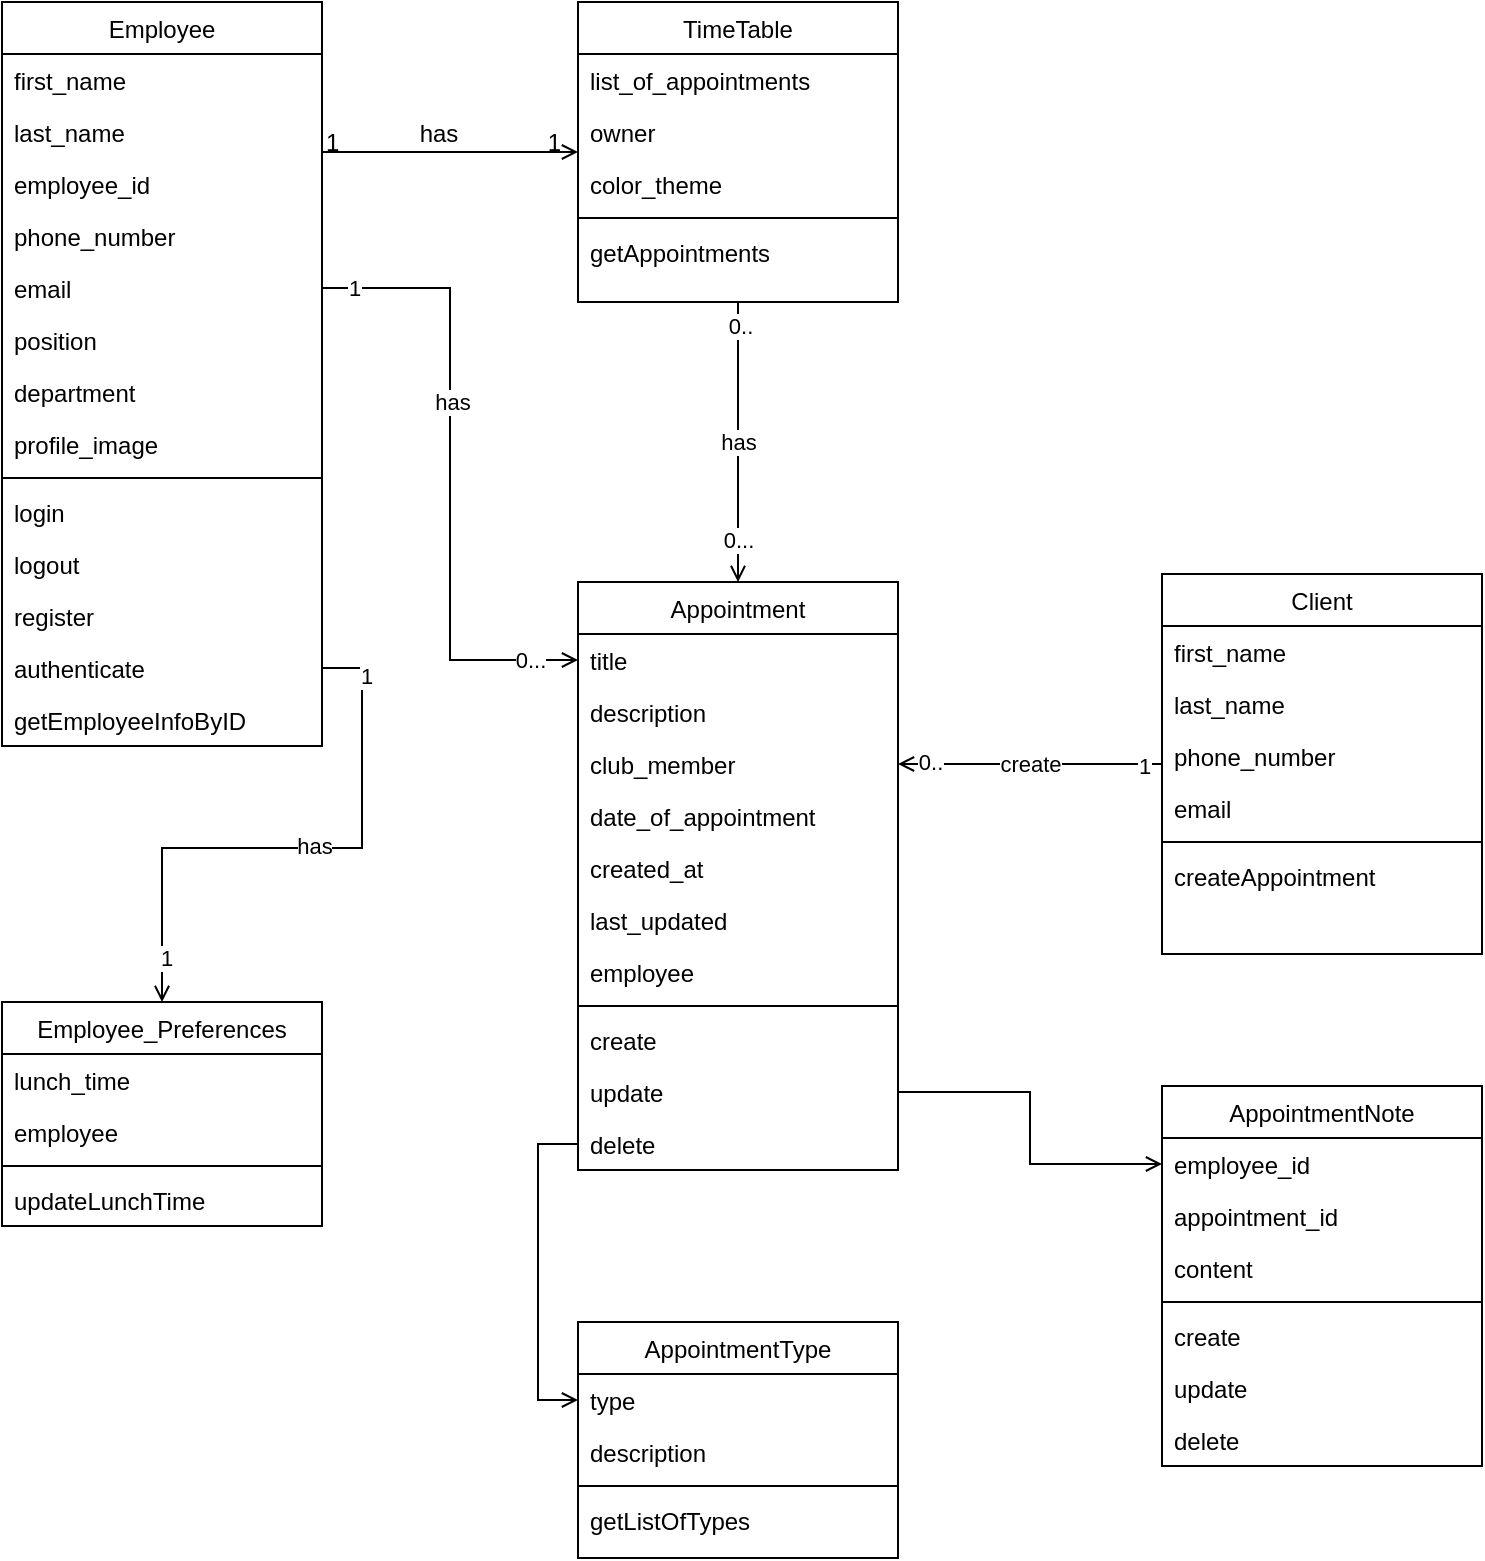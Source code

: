 <mxfile version="14.1.8" type="device"><diagram id="C5RBs43oDa-KdzZeNtuy" name="Page-1"><mxGraphModel dx="326" dy="591" grid="1" gridSize="10" guides="1" tooltips="1" connect="1" arrows="1" fold="1" page="1" pageScale="1" pageWidth="827" pageHeight="1169" math="0" shadow="0"><root><mxCell id="WIyWlLk6GJQsqaUBKTNV-0"/><mxCell id="WIyWlLk6GJQsqaUBKTNV-1" parent="WIyWlLk6GJQsqaUBKTNV-0"/><mxCell id="zkfFHV4jXpPFQw0GAbJ--0" value="Employee" style="swimlane;fontStyle=0;align=center;verticalAlign=top;childLayout=stackLayout;horizontal=1;startSize=26;horizontalStack=0;resizeParent=1;resizeLast=0;collapsible=1;marginBottom=0;rounded=0;shadow=0;strokeWidth=1;" parent="WIyWlLk6GJQsqaUBKTNV-1" vertex="1"><mxGeometry x="220" y="120" width="160" height="372" as="geometry"><mxRectangle x="230" y="140" width="160" height="26" as="alternateBounds"/></mxGeometry></mxCell><mxCell id="zkfFHV4jXpPFQw0GAbJ--1" value="first_name" style="text;align=left;verticalAlign=top;spacingLeft=4;spacingRight=4;overflow=hidden;rotatable=0;points=[[0,0.5],[1,0.5]];portConstraint=eastwest;" parent="zkfFHV4jXpPFQw0GAbJ--0" vertex="1"><mxGeometry y="26" width="160" height="26" as="geometry"/></mxCell><mxCell id="zkfFHV4jXpPFQw0GAbJ--2" value="last_name" style="text;align=left;verticalAlign=top;spacingLeft=4;spacingRight=4;overflow=hidden;rotatable=0;points=[[0,0.5],[1,0.5]];portConstraint=eastwest;rounded=0;shadow=0;html=0;" parent="zkfFHV4jXpPFQw0GAbJ--0" vertex="1"><mxGeometry y="52" width="160" height="26" as="geometry"/></mxCell><mxCell id="V07D7PWzwL2_i8TkYuKt-7" value="employee_id" style="text;align=left;verticalAlign=top;spacingLeft=4;spacingRight=4;overflow=hidden;rotatable=0;points=[[0,0.5],[1,0.5]];portConstraint=eastwest;rounded=0;shadow=0;html=0;" parent="zkfFHV4jXpPFQw0GAbJ--0" vertex="1"><mxGeometry y="78" width="160" height="26" as="geometry"/></mxCell><mxCell id="V07D7PWzwL2_i8TkYuKt-2" value="phone_number" style="text;align=left;verticalAlign=top;spacingLeft=4;spacingRight=4;overflow=hidden;rotatable=0;points=[[0,0.5],[1,0.5]];portConstraint=eastwest;rounded=0;shadow=0;html=0;" parent="zkfFHV4jXpPFQw0GAbJ--0" vertex="1"><mxGeometry y="104" width="160" height="26" as="geometry"/></mxCell><mxCell id="zkfFHV4jXpPFQw0GAbJ--3" value="email" style="text;align=left;verticalAlign=top;spacingLeft=4;spacingRight=4;overflow=hidden;rotatable=0;points=[[0,0.5],[1,0.5]];portConstraint=eastwest;rounded=0;shadow=0;html=0;" parent="zkfFHV4jXpPFQw0GAbJ--0" vertex="1"><mxGeometry y="130" width="160" height="26" as="geometry"/></mxCell><mxCell id="V07D7PWzwL2_i8TkYuKt-0" value="position" style="text;align=left;verticalAlign=top;spacingLeft=4;spacingRight=4;overflow=hidden;rotatable=0;points=[[0,0.5],[1,0.5]];portConstraint=eastwest;rounded=0;shadow=0;html=0;" parent="zkfFHV4jXpPFQw0GAbJ--0" vertex="1"><mxGeometry y="156" width="160" height="26" as="geometry"/></mxCell><mxCell id="V07D7PWzwL2_i8TkYuKt-1" value="department" style="text;align=left;verticalAlign=top;spacingLeft=4;spacingRight=4;overflow=hidden;rotatable=0;points=[[0,0.5],[1,0.5]];portConstraint=eastwest;rounded=0;shadow=0;html=0;" parent="zkfFHV4jXpPFQw0GAbJ--0" vertex="1"><mxGeometry y="182" width="160" height="26" as="geometry"/></mxCell><mxCell id="V07D7PWzwL2_i8TkYuKt-4" value="profile_image" style="text;align=left;verticalAlign=top;spacingLeft=4;spacingRight=4;overflow=hidden;rotatable=0;points=[[0,0.5],[1,0.5]];portConstraint=eastwest;rounded=0;shadow=0;html=0;" parent="zkfFHV4jXpPFQw0GAbJ--0" vertex="1"><mxGeometry y="208" width="160" height="26" as="geometry"/></mxCell><mxCell id="zkfFHV4jXpPFQw0GAbJ--4" value="" style="line;html=1;strokeWidth=1;align=left;verticalAlign=middle;spacingTop=-1;spacingLeft=3;spacingRight=3;rotatable=0;labelPosition=right;points=[];portConstraint=eastwest;" parent="zkfFHV4jXpPFQw0GAbJ--0" vertex="1"><mxGeometry y="234" width="160" height="8" as="geometry"/></mxCell><mxCell id="zkfFHV4jXpPFQw0GAbJ--5" value="login" style="text;align=left;verticalAlign=top;spacingLeft=4;spacingRight=4;overflow=hidden;rotatable=0;points=[[0,0.5],[1,0.5]];portConstraint=eastwest;" parent="zkfFHV4jXpPFQw0GAbJ--0" vertex="1"><mxGeometry y="242" width="160" height="26" as="geometry"/></mxCell><mxCell id="V07D7PWzwL2_i8TkYuKt-3" value="logout" style="text;align=left;verticalAlign=top;spacingLeft=4;spacingRight=4;overflow=hidden;rotatable=0;points=[[0,0.5],[1,0.5]];portConstraint=eastwest;" parent="zkfFHV4jXpPFQw0GAbJ--0" vertex="1"><mxGeometry y="268" width="160" height="26" as="geometry"/></mxCell><mxCell id="V07D7PWzwL2_i8TkYuKt-8" value="register" style="text;align=left;verticalAlign=top;spacingLeft=4;spacingRight=4;overflow=hidden;rotatable=0;points=[[0,0.5],[1,0.5]];portConstraint=eastwest;" parent="zkfFHV4jXpPFQw0GAbJ--0" vertex="1"><mxGeometry y="294" width="160" height="26" as="geometry"/></mxCell><mxCell id="V07D7PWzwL2_i8TkYuKt-5" value="authenticate" style="text;align=left;verticalAlign=top;spacingLeft=4;spacingRight=4;overflow=hidden;rotatable=0;points=[[0,0.5],[1,0.5]];portConstraint=eastwest;" parent="zkfFHV4jXpPFQw0GAbJ--0" vertex="1"><mxGeometry y="320" width="160" height="26" as="geometry"/></mxCell><mxCell id="V07D7PWzwL2_i8TkYuKt-6" value="getEmployeeInfoByID" style="text;align=left;verticalAlign=top;spacingLeft=4;spacingRight=4;overflow=hidden;rotatable=0;points=[[0,0.5],[1,0.5]];portConstraint=eastwest;" parent="zkfFHV4jXpPFQw0GAbJ--0" vertex="1"><mxGeometry y="346" width="160" height="26" as="geometry"/></mxCell><mxCell id="V07D7PWzwL2_i8TkYuKt-26" value="has" style="edgeStyle=orthogonalEdgeStyle;rounded=0;orthogonalLoop=1;jettySize=auto;html=1;exitX=0.5;exitY=1;exitDx=0;exitDy=0;entryX=0.5;entryY=0;entryDx=0;entryDy=0;endArrow=open;endFill=0;" parent="WIyWlLk6GJQsqaUBKTNV-1" source="zkfFHV4jXpPFQw0GAbJ--17" target="V07D7PWzwL2_i8TkYuKt-9" edge="1"><mxGeometry relative="1" as="geometry"/></mxCell><mxCell id="V07D7PWzwL2_i8TkYuKt-27" value="0.." style="edgeLabel;html=1;align=center;verticalAlign=middle;resizable=0;points=[];" parent="V07D7PWzwL2_i8TkYuKt-26" vertex="1" connectable="0"><mxGeometry x="-0.836" y="1" relative="1" as="geometry"><mxPoint as="offset"/></mxGeometry></mxCell><mxCell id="V07D7PWzwL2_i8TkYuKt-28" value="0..." style="edgeLabel;html=1;align=center;verticalAlign=middle;resizable=0;points=[];" parent="V07D7PWzwL2_i8TkYuKt-26" vertex="1" connectable="0"><mxGeometry x="0.693" relative="1" as="geometry"><mxPoint as="offset"/></mxGeometry></mxCell><mxCell id="zkfFHV4jXpPFQw0GAbJ--17" value="TimeTable" style="swimlane;fontStyle=0;align=center;verticalAlign=top;childLayout=stackLayout;horizontal=1;startSize=26;horizontalStack=0;resizeParent=1;resizeLast=0;collapsible=1;marginBottom=0;rounded=0;shadow=0;strokeWidth=1;" parent="WIyWlLk6GJQsqaUBKTNV-1" vertex="1"><mxGeometry x="508" y="120" width="160" height="150" as="geometry"><mxRectangle x="550" y="140" width="160" height="26" as="alternateBounds"/></mxGeometry></mxCell><mxCell id="zkfFHV4jXpPFQw0GAbJ--18" value="list_of_appointments" style="text;align=left;verticalAlign=top;spacingLeft=4;spacingRight=4;overflow=hidden;rotatable=0;points=[[0,0.5],[1,0.5]];portConstraint=eastwest;" parent="zkfFHV4jXpPFQw0GAbJ--17" vertex="1"><mxGeometry y="26" width="160" height="26" as="geometry"/></mxCell><mxCell id="zkfFHV4jXpPFQw0GAbJ--19" value="owner" style="text;align=left;verticalAlign=top;spacingLeft=4;spacingRight=4;overflow=hidden;rotatable=0;points=[[0,0.5],[1,0.5]];portConstraint=eastwest;rounded=0;shadow=0;html=0;" parent="zkfFHV4jXpPFQw0GAbJ--17" vertex="1"><mxGeometry y="52" width="160" height="26" as="geometry"/></mxCell><mxCell id="zkfFHV4jXpPFQw0GAbJ--20" value="color_theme" style="text;align=left;verticalAlign=top;spacingLeft=4;spacingRight=4;overflow=hidden;rotatable=0;points=[[0,0.5],[1,0.5]];portConstraint=eastwest;rounded=0;shadow=0;html=0;" parent="zkfFHV4jXpPFQw0GAbJ--17" vertex="1"><mxGeometry y="78" width="160" height="26" as="geometry"/></mxCell><mxCell id="zkfFHV4jXpPFQw0GAbJ--23" value="" style="line;html=1;strokeWidth=1;align=left;verticalAlign=middle;spacingTop=-1;spacingLeft=3;spacingRight=3;rotatable=0;labelPosition=right;points=[];portConstraint=eastwest;" parent="zkfFHV4jXpPFQw0GAbJ--17" vertex="1"><mxGeometry y="104" width="160" height="8" as="geometry"/></mxCell><mxCell id="zkfFHV4jXpPFQw0GAbJ--24" value="getAppointments" style="text;align=left;verticalAlign=top;spacingLeft=4;spacingRight=4;overflow=hidden;rotatable=0;points=[[0,0.5],[1,0.5]];portConstraint=eastwest;" parent="zkfFHV4jXpPFQw0GAbJ--17" vertex="1"><mxGeometry y="112" width="160" height="26" as="geometry"/></mxCell><mxCell id="zkfFHV4jXpPFQw0GAbJ--26" value="" style="endArrow=open;shadow=0;strokeWidth=1;rounded=0;endFill=1;edgeStyle=elbowEdgeStyle;elbow=vertical;" parent="WIyWlLk6GJQsqaUBKTNV-1" source="zkfFHV4jXpPFQw0GAbJ--0" target="zkfFHV4jXpPFQw0GAbJ--17" edge="1"><mxGeometry x="0.5" y="41" relative="1" as="geometry"><mxPoint x="380" y="192" as="sourcePoint"/><mxPoint x="540" y="192" as="targetPoint"/><mxPoint x="-40" y="32" as="offset"/></mxGeometry></mxCell><mxCell id="zkfFHV4jXpPFQw0GAbJ--27" value="1" style="resizable=0;align=left;verticalAlign=bottom;labelBackgroundColor=none;fontSize=12;" parent="zkfFHV4jXpPFQw0GAbJ--26" connectable="0" vertex="1"><mxGeometry x="-1" relative="1" as="geometry"><mxPoint y="4" as="offset"/></mxGeometry></mxCell><mxCell id="zkfFHV4jXpPFQw0GAbJ--28" value="1" style="resizable=0;align=right;verticalAlign=bottom;labelBackgroundColor=none;fontSize=12;" parent="zkfFHV4jXpPFQw0GAbJ--26" connectable="0" vertex="1"><mxGeometry x="1" relative="1" as="geometry"><mxPoint x="-7" y="4" as="offset"/></mxGeometry></mxCell><mxCell id="zkfFHV4jXpPFQw0GAbJ--29" value="has" style="text;html=1;resizable=0;points=[];;align=center;verticalAlign=middle;labelBackgroundColor=none;rounded=0;shadow=0;strokeWidth=1;fontSize=12;" parent="zkfFHV4jXpPFQw0GAbJ--26" vertex="1" connectable="0"><mxGeometry x="0.5" y="49" relative="1" as="geometry"><mxPoint x="-38" y="40" as="offset"/></mxGeometry></mxCell><mxCell id="V07D7PWzwL2_i8TkYuKt-9" value="Appointment" style="swimlane;fontStyle=0;align=center;verticalAlign=top;childLayout=stackLayout;horizontal=1;startSize=26;horizontalStack=0;resizeParent=1;resizeLast=0;collapsible=1;marginBottom=0;rounded=0;shadow=0;strokeWidth=1;" parent="WIyWlLk6GJQsqaUBKTNV-1" vertex="1"><mxGeometry x="508" y="410" width="160" height="294" as="geometry"><mxRectangle x="550" y="140" width="160" height="26" as="alternateBounds"/></mxGeometry></mxCell><mxCell id="V07D7PWzwL2_i8TkYuKt-10" value="title" style="text;align=left;verticalAlign=top;spacingLeft=4;spacingRight=4;overflow=hidden;rotatable=0;points=[[0,0.5],[1,0.5]];portConstraint=eastwest;" parent="V07D7PWzwL2_i8TkYuKt-9" vertex="1"><mxGeometry y="26" width="160" height="26" as="geometry"/></mxCell><mxCell id="V07D7PWzwL2_i8TkYuKt-11" value="description" style="text;align=left;verticalAlign=top;spacingLeft=4;spacingRight=4;overflow=hidden;rotatable=0;points=[[0,0.5],[1,0.5]];portConstraint=eastwest;rounded=0;shadow=0;html=0;" parent="V07D7PWzwL2_i8TkYuKt-9" vertex="1"><mxGeometry y="52" width="160" height="26" as="geometry"/></mxCell><mxCell id="V07D7PWzwL2_i8TkYuKt-12" value="club_member" style="text;align=left;verticalAlign=top;spacingLeft=4;spacingRight=4;overflow=hidden;rotatable=0;points=[[0,0.5],[1,0.5]];portConstraint=eastwest;rounded=0;shadow=0;html=0;" parent="V07D7PWzwL2_i8TkYuKt-9" vertex="1"><mxGeometry y="78" width="160" height="26" as="geometry"/></mxCell><mxCell id="V07D7PWzwL2_i8TkYuKt-15" value="date_of_appointment" style="text;align=left;verticalAlign=top;spacingLeft=4;spacingRight=4;overflow=hidden;rotatable=0;points=[[0,0.5],[1,0.5]];portConstraint=eastwest;rounded=0;shadow=0;html=0;" parent="V07D7PWzwL2_i8TkYuKt-9" vertex="1"><mxGeometry y="104" width="160" height="26" as="geometry"/></mxCell><mxCell id="V07D7PWzwL2_i8TkYuKt-16" value="created_at" style="text;align=left;verticalAlign=top;spacingLeft=4;spacingRight=4;overflow=hidden;rotatable=0;points=[[0,0.5],[1,0.5]];portConstraint=eastwest;rounded=0;shadow=0;html=0;" parent="V07D7PWzwL2_i8TkYuKt-9" vertex="1"><mxGeometry y="130" width="160" height="26" as="geometry"/></mxCell><mxCell id="V07D7PWzwL2_i8TkYuKt-17" value="last_updated" style="text;align=left;verticalAlign=top;spacingLeft=4;spacingRight=4;overflow=hidden;rotatable=0;points=[[0,0.5],[1,0.5]];portConstraint=eastwest;rounded=0;shadow=0;html=0;" parent="V07D7PWzwL2_i8TkYuKt-9" vertex="1"><mxGeometry y="156" width="160" height="26" as="geometry"/></mxCell><mxCell id="V07D7PWzwL2_i8TkYuKt-18" value="employee" style="text;align=left;verticalAlign=top;spacingLeft=4;spacingRight=4;overflow=hidden;rotatable=0;points=[[0,0.5],[1,0.5]];portConstraint=eastwest;rounded=0;shadow=0;html=0;" parent="V07D7PWzwL2_i8TkYuKt-9" vertex="1"><mxGeometry y="182" width="160" height="26" as="geometry"/></mxCell><mxCell id="V07D7PWzwL2_i8TkYuKt-13" value="" style="line;html=1;strokeWidth=1;align=left;verticalAlign=middle;spacingTop=-1;spacingLeft=3;spacingRight=3;rotatable=0;labelPosition=right;points=[];portConstraint=eastwest;" parent="V07D7PWzwL2_i8TkYuKt-9" vertex="1"><mxGeometry y="208" width="160" height="8" as="geometry"/></mxCell><mxCell id="V07D7PWzwL2_i8TkYuKt-14" value="create" style="text;align=left;verticalAlign=top;spacingLeft=4;spacingRight=4;overflow=hidden;rotatable=0;points=[[0,0.5],[1,0.5]];portConstraint=eastwest;" parent="V07D7PWzwL2_i8TkYuKt-9" vertex="1"><mxGeometry y="216" width="160" height="26" as="geometry"/></mxCell><mxCell id="V07D7PWzwL2_i8TkYuKt-19" value="update" style="text;align=left;verticalAlign=top;spacingLeft=4;spacingRight=4;overflow=hidden;rotatable=0;points=[[0,0.5],[1,0.5]];portConstraint=eastwest;" parent="V07D7PWzwL2_i8TkYuKt-9" vertex="1"><mxGeometry y="242" width="160" height="26" as="geometry"/></mxCell><mxCell id="V07D7PWzwL2_i8TkYuKt-20" value="delete" style="text;align=left;verticalAlign=top;spacingLeft=4;spacingRight=4;overflow=hidden;rotatable=0;points=[[0,0.5],[1,0.5]];portConstraint=eastwest;" parent="V07D7PWzwL2_i8TkYuKt-9" vertex="1"><mxGeometry y="268" width="160" height="26" as="geometry"/></mxCell><mxCell id="V07D7PWzwL2_i8TkYuKt-22" style="edgeStyle=orthogonalEdgeStyle;rounded=0;orthogonalLoop=1;jettySize=auto;html=1;exitX=1;exitY=0.5;exitDx=0;exitDy=0;entryX=0;entryY=0.5;entryDx=0;entryDy=0;endArrow=open;endFill=0;" parent="WIyWlLk6GJQsqaUBKTNV-1" source="zkfFHV4jXpPFQw0GAbJ--3" target="V07D7PWzwL2_i8TkYuKt-10" edge="1"><mxGeometry relative="1" as="geometry"/></mxCell><mxCell id="V07D7PWzwL2_i8TkYuKt-23" value="has" style="edgeLabel;html=1;align=center;verticalAlign=middle;resizable=0;points=[];" parent="V07D7PWzwL2_i8TkYuKt-22" vertex="1" connectable="0"><mxGeometry x="-0.229" y="1" relative="1" as="geometry"><mxPoint as="offset"/></mxGeometry></mxCell><mxCell id="V07D7PWzwL2_i8TkYuKt-24" value="1" style="edgeLabel;html=1;align=center;verticalAlign=middle;resizable=0;points=[];" parent="V07D7PWzwL2_i8TkYuKt-22" vertex="1" connectable="0"><mxGeometry x="-0.895" relative="1" as="geometry"><mxPoint x="-1" as="offset"/></mxGeometry></mxCell><mxCell id="V07D7PWzwL2_i8TkYuKt-25" value="0..." style="edgeLabel;html=1;align=center;verticalAlign=middle;resizable=0;points=[];" parent="V07D7PWzwL2_i8TkYuKt-22" vertex="1" connectable="0"><mxGeometry x="0.843" relative="1" as="geometry"><mxPoint as="offset"/></mxGeometry></mxCell><mxCell id="V07D7PWzwL2_i8TkYuKt-29" value="Employee_Preferences" style="swimlane;fontStyle=0;align=center;verticalAlign=top;childLayout=stackLayout;horizontal=1;startSize=26;horizontalStack=0;resizeParent=1;resizeParentMax=0;resizeLast=0;collapsible=1;marginBottom=0;" parent="WIyWlLk6GJQsqaUBKTNV-1" vertex="1"><mxGeometry x="220" y="620" width="160" height="112" as="geometry"/></mxCell><mxCell id="V07D7PWzwL2_i8TkYuKt-30" value="lunch_time" style="text;strokeColor=none;fillColor=none;align=left;verticalAlign=top;spacingLeft=4;spacingRight=4;overflow=hidden;rotatable=0;points=[[0,0.5],[1,0.5]];portConstraint=eastwest;" parent="V07D7PWzwL2_i8TkYuKt-29" vertex="1"><mxGeometry y="26" width="160" height="26" as="geometry"/></mxCell><mxCell id="V07D7PWzwL2_i8TkYuKt-33" value="employee" style="text;strokeColor=none;fillColor=none;align=left;verticalAlign=top;spacingLeft=4;spacingRight=4;overflow=hidden;rotatable=0;points=[[0,0.5],[1,0.5]];portConstraint=eastwest;" parent="V07D7PWzwL2_i8TkYuKt-29" vertex="1"><mxGeometry y="52" width="160" height="26" as="geometry"/></mxCell><mxCell id="V07D7PWzwL2_i8TkYuKt-31" value="" style="line;strokeWidth=1;fillColor=none;align=left;verticalAlign=middle;spacingTop=-1;spacingLeft=3;spacingRight=3;rotatable=0;labelPosition=right;points=[];portConstraint=eastwest;" parent="V07D7PWzwL2_i8TkYuKt-29" vertex="1"><mxGeometry y="78" width="160" height="8" as="geometry"/></mxCell><mxCell id="V07D7PWzwL2_i8TkYuKt-32" value="updateLunchTime" style="text;strokeColor=none;fillColor=none;align=left;verticalAlign=top;spacingLeft=4;spacingRight=4;overflow=hidden;rotatable=0;points=[[0,0.5],[1,0.5]];portConstraint=eastwest;" parent="V07D7PWzwL2_i8TkYuKt-29" vertex="1"><mxGeometry y="86" width="160" height="26" as="geometry"/></mxCell><mxCell id="V07D7PWzwL2_i8TkYuKt-35" style="edgeStyle=orthogonalEdgeStyle;rounded=0;orthogonalLoop=1;jettySize=auto;html=1;exitX=1;exitY=0.5;exitDx=0;exitDy=0;entryX=0.5;entryY=0;entryDx=0;entryDy=0;endArrow=open;endFill=0;" parent="WIyWlLk6GJQsqaUBKTNV-1" source="V07D7PWzwL2_i8TkYuKt-5" target="V07D7PWzwL2_i8TkYuKt-29" edge="1"><mxGeometry relative="1" as="geometry"/></mxCell><mxCell id="V07D7PWzwL2_i8TkYuKt-36" value="has" style="edgeLabel;html=1;align=center;verticalAlign=middle;resizable=0;points=[];" parent="V07D7PWzwL2_i8TkYuKt-35" vertex="1" connectable="0"><mxGeometry x="-0.064" y="-1" relative="1" as="geometry"><mxPoint as="offset"/></mxGeometry></mxCell><mxCell id="V07D7PWzwL2_i8TkYuKt-37" value="1" style="edgeLabel;html=1;align=center;verticalAlign=middle;resizable=0;points=[];" parent="V07D7PWzwL2_i8TkYuKt-35" vertex="1" connectable="0"><mxGeometry x="-0.836" y="2" relative="1" as="geometry"><mxPoint as="offset"/></mxGeometry></mxCell><mxCell id="V07D7PWzwL2_i8TkYuKt-38" value="1" style="edgeLabel;html=1;align=center;verticalAlign=middle;resizable=0;points=[];" parent="V07D7PWzwL2_i8TkYuKt-35" vertex="1" connectable="0"><mxGeometry x="0.845" y="2" relative="1" as="geometry"><mxPoint as="offset"/></mxGeometry></mxCell><mxCell id="FnYt8vDuAVf5XQoln7JA-27" value="create" style="edgeStyle=orthogonalEdgeStyle;rounded=0;orthogonalLoop=1;jettySize=auto;html=1;entryX=1;entryY=0.5;entryDx=0;entryDy=0;endArrow=open;endFill=0;" parent="WIyWlLk6GJQsqaUBKTNV-1" source="FnYt8vDuAVf5XQoln7JA-0" target="V07D7PWzwL2_i8TkYuKt-12" edge="1"><mxGeometry relative="1" as="geometry"/></mxCell><mxCell id="FnYt8vDuAVf5XQoln7JA-28" value="1" style="edgeLabel;html=1;align=center;verticalAlign=middle;resizable=0;points=[];" parent="FnYt8vDuAVf5XQoln7JA-27" vertex="1" connectable="0"><mxGeometry x="-0.855" y="1" relative="1" as="geometry"><mxPoint as="offset"/></mxGeometry></mxCell><mxCell id="FnYt8vDuAVf5XQoln7JA-29" value="0.." style="edgeLabel;html=1;align=center;verticalAlign=middle;resizable=0;points=[];" parent="FnYt8vDuAVf5XQoln7JA-27" vertex="1" connectable="0"><mxGeometry x="0.767" y="-1" relative="1" as="geometry"><mxPoint as="offset"/></mxGeometry></mxCell><mxCell id="FnYt8vDuAVf5XQoln7JA-0" value="Client" style="swimlane;fontStyle=0;align=center;verticalAlign=top;childLayout=stackLayout;horizontal=1;startSize=26;horizontalStack=0;resizeParent=1;resizeLast=0;collapsible=1;marginBottom=0;rounded=0;shadow=0;strokeWidth=1;" parent="WIyWlLk6GJQsqaUBKTNV-1" vertex="1"><mxGeometry x="800" y="406" width="160" height="190" as="geometry"><mxRectangle x="230" y="140" width="160" height="26" as="alternateBounds"/></mxGeometry></mxCell><mxCell id="FnYt8vDuAVf5XQoln7JA-1" value="first_name" style="text;align=left;verticalAlign=top;spacingLeft=4;spacingRight=4;overflow=hidden;rotatable=0;points=[[0,0.5],[1,0.5]];portConstraint=eastwest;" parent="FnYt8vDuAVf5XQoln7JA-0" vertex="1"><mxGeometry y="26" width="160" height="26" as="geometry"/></mxCell><mxCell id="FnYt8vDuAVf5XQoln7JA-2" value="last_name" style="text;align=left;verticalAlign=top;spacingLeft=4;spacingRight=4;overflow=hidden;rotatable=0;points=[[0,0.5],[1,0.5]];portConstraint=eastwest;rounded=0;shadow=0;html=0;" parent="FnYt8vDuAVf5XQoln7JA-0" vertex="1"><mxGeometry y="52" width="160" height="26" as="geometry"/></mxCell><mxCell id="FnYt8vDuAVf5XQoln7JA-4" value="phone_number" style="text;align=left;verticalAlign=top;spacingLeft=4;spacingRight=4;overflow=hidden;rotatable=0;points=[[0,0.5],[1,0.5]];portConstraint=eastwest;rounded=0;shadow=0;html=0;" parent="FnYt8vDuAVf5XQoln7JA-0" vertex="1"><mxGeometry y="78" width="160" height="26" as="geometry"/></mxCell><mxCell id="FnYt8vDuAVf5XQoln7JA-5" value="email" style="text;align=left;verticalAlign=top;spacingLeft=4;spacingRight=4;overflow=hidden;rotatable=0;points=[[0,0.5],[1,0.5]];portConstraint=eastwest;rounded=0;shadow=0;html=0;" parent="FnYt8vDuAVf5XQoln7JA-0" vertex="1"><mxGeometry y="104" width="160" height="26" as="geometry"/></mxCell><mxCell id="FnYt8vDuAVf5XQoln7JA-9" value="" style="line;html=1;strokeWidth=1;align=left;verticalAlign=middle;spacingTop=-1;spacingLeft=3;spacingRight=3;rotatable=0;labelPosition=right;points=[];portConstraint=eastwest;" parent="FnYt8vDuAVf5XQoln7JA-0" vertex="1"><mxGeometry y="130" width="160" height="8" as="geometry"/></mxCell><mxCell id="FnYt8vDuAVf5XQoln7JA-10" value="createAppointment" style="text;align=left;verticalAlign=top;spacingLeft=4;spacingRight=4;overflow=hidden;rotatable=0;points=[[0,0.5],[1,0.5]];portConstraint=eastwest;" parent="FnYt8vDuAVf5XQoln7JA-0" vertex="1"><mxGeometry y="138" width="160" height="26" as="geometry"/></mxCell><mxCell id="_fFIsJXW_Zmh3GbrdvXP-0" value="AppointmentType" style="swimlane;fontStyle=0;align=center;verticalAlign=top;childLayout=stackLayout;horizontal=1;startSize=26;horizontalStack=0;resizeParent=1;resizeLast=0;collapsible=1;marginBottom=0;rounded=0;shadow=0;strokeWidth=1;" vertex="1" parent="WIyWlLk6GJQsqaUBKTNV-1"><mxGeometry x="508" y="780" width="160" height="118" as="geometry"><mxRectangle x="550" y="140" width="160" height="26" as="alternateBounds"/></mxGeometry></mxCell><mxCell id="_fFIsJXW_Zmh3GbrdvXP-1" value="type" style="text;align=left;verticalAlign=top;spacingLeft=4;spacingRight=4;overflow=hidden;rotatable=0;points=[[0,0.5],[1,0.5]];portConstraint=eastwest;" vertex="1" parent="_fFIsJXW_Zmh3GbrdvXP-0"><mxGeometry y="26" width="160" height="26" as="geometry"/></mxCell><mxCell id="_fFIsJXW_Zmh3GbrdvXP-2" value="description" style="text;align=left;verticalAlign=top;spacingLeft=4;spacingRight=4;overflow=hidden;rotatable=0;points=[[0,0.5],[1,0.5]];portConstraint=eastwest;rounded=0;shadow=0;html=0;" vertex="1" parent="_fFIsJXW_Zmh3GbrdvXP-0"><mxGeometry y="52" width="160" height="26" as="geometry"/></mxCell><mxCell id="_fFIsJXW_Zmh3GbrdvXP-8" value="" style="line;html=1;strokeWidth=1;align=left;verticalAlign=middle;spacingTop=-1;spacingLeft=3;spacingRight=3;rotatable=0;labelPosition=right;points=[];portConstraint=eastwest;" vertex="1" parent="_fFIsJXW_Zmh3GbrdvXP-0"><mxGeometry y="78" width="160" height="8" as="geometry"/></mxCell><mxCell id="_fFIsJXW_Zmh3GbrdvXP-9" value="getListOfTypes" style="text;align=left;verticalAlign=top;spacingLeft=4;spacingRight=4;overflow=hidden;rotatable=0;points=[[0,0.5],[1,0.5]];portConstraint=eastwest;" vertex="1" parent="_fFIsJXW_Zmh3GbrdvXP-0"><mxGeometry y="86" width="160" height="26" as="geometry"/></mxCell><mxCell id="_fFIsJXW_Zmh3GbrdvXP-12" style="edgeStyle=orthogonalEdgeStyle;rounded=0;orthogonalLoop=1;jettySize=auto;html=1;exitX=0;exitY=0.5;exitDx=0;exitDy=0;entryX=0;entryY=0.5;entryDx=0;entryDy=0;endArrow=open;endFill=0;" edge="1" parent="WIyWlLk6GJQsqaUBKTNV-1" source="V07D7PWzwL2_i8TkYuKt-20" target="_fFIsJXW_Zmh3GbrdvXP-1"><mxGeometry relative="1" as="geometry"/></mxCell><mxCell id="_fFIsJXW_Zmh3GbrdvXP-13" value="AppointmentNote" style="swimlane;fontStyle=0;align=center;verticalAlign=top;childLayout=stackLayout;horizontal=1;startSize=26;horizontalStack=0;resizeParent=1;resizeLast=0;collapsible=1;marginBottom=0;rounded=0;shadow=0;strokeWidth=1;" vertex="1" parent="WIyWlLk6GJQsqaUBKTNV-1"><mxGeometry x="800" y="662" width="160" height="190" as="geometry"><mxRectangle x="550" y="140" width="160" height="26" as="alternateBounds"/></mxGeometry></mxCell><mxCell id="_fFIsJXW_Zmh3GbrdvXP-14" value="employee_id" style="text;align=left;verticalAlign=top;spacingLeft=4;spacingRight=4;overflow=hidden;rotatable=0;points=[[0,0.5],[1,0.5]];portConstraint=eastwest;" vertex="1" parent="_fFIsJXW_Zmh3GbrdvXP-13"><mxGeometry y="26" width="160" height="26" as="geometry"/></mxCell><mxCell id="_fFIsJXW_Zmh3GbrdvXP-21" value="appointment_id" style="text;align=left;verticalAlign=top;spacingLeft=4;spacingRight=4;overflow=hidden;rotatable=0;points=[[0,0.5],[1,0.5]];portConstraint=eastwest;" vertex="1" parent="_fFIsJXW_Zmh3GbrdvXP-13"><mxGeometry y="52" width="160" height="26" as="geometry"/></mxCell><mxCell id="_fFIsJXW_Zmh3GbrdvXP-15" value="content" style="text;align=left;verticalAlign=top;spacingLeft=4;spacingRight=4;overflow=hidden;rotatable=0;points=[[0,0.5],[1,0.5]];portConstraint=eastwest;rounded=0;shadow=0;html=0;" vertex="1" parent="_fFIsJXW_Zmh3GbrdvXP-13"><mxGeometry y="78" width="160" height="26" as="geometry"/></mxCell><mxCell id="_fFIsJXW_Zmh3GbrdvXP-16" value="" style="line;html=1;strokeWidth=1;align=left;verticalAlign=middle;spacingTop=-1;spacingLeft=3;spacingRight=3;rotatable=0;labelPosition=right;points=[];portConstraint=eastwest;" vertex="1" parent="_fFIsJXW_Zmh3GbrdvXP-13"><mxGeometry y="104" width="160" height="8" as="geometry"/></mxCell><mxCell id="_fFIsJXW_Zmh3GbrdvXP-17" value="create" style="text;align=left;verticalAlign=top;spacingLeft=4;spacingRight=4;overflow=hidden;rotatable=0;points=[[0,0.5],[1,0.5]];portConstraint=eastwest;" vertex="1" parent="_fFIsJXW_Zmh3GbrdvXP-13"><mxGeometry y="112" width="160" height="26" as="geometry"/></mxCell><mxCell id="_fFIsJXW_Zmh3GbrdvXP-18" value="update" style="text;align=left;verticalAlign=top;spacingLeft=4;spacingRight=4;overflow=hidden;rotatable=0;points=[[0,0.5],[1,0.5]];portConstraint=eastwest;" vertex="1" parent="_fFIsJXW_Zmh3GbrdvXP-13"><mxGeometry y="138" width="160" height="26" as="geometry"/></mxCell><mxCell id="_fFIsJXW_Zmh3GbrdvXP-19" value="delete" style="text;align=left;verticalAlign=top;spacingLeft=4;spacingRight=4;overflow=hidden;rotatable=0;points=[[0,0.5],[1,0.5]];portConstraint=eastwest;" vertex="1" parent="_fFIsJXW_Zmh3GbrdvXP-13"><mxGeometry y="164" width="160" height="26" as="geometry"/></mxCell><mxCell id="_fFIsJXW_Zmh3GbrdvXP-20" style="edgeStyle=orthogonalEdgeStyle;rounded=0;orthogonalLoop=1;jettySize=auto;html=1;exitX=1;exitY=0.5;exitDx=0;exitDy=0;entryX=0;entryY=0.5;entryDx=0;entryDy=0;endArrow=open;endFill=0;" edge="1" parent="WIyWlLk6GJQsqaUBKTNV-1" source="V07D7PWzwL2_i8TkYuKt-19" target="_fFIsJXW_Zmh3GbrdvXP-14"><mxGeometry relative="1" as="geometry"/></mxCell></root></mxGraphModel></diagram></mxfile>